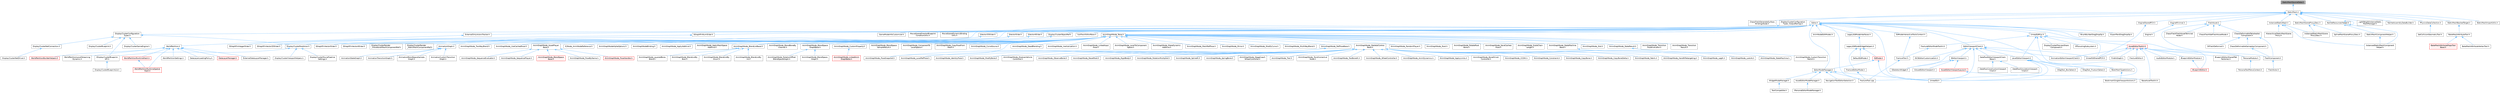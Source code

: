 digraph "StaticMeshSourceData.h"
{
 // INTERACTIVE_SVG=YES
 // LATEX_PDF_SIZE
  bgcolor="transparent";
  edge [fontname=Helvetica,fontsize=10,labelfontname=Helvetica,labelfontsize=10];
  node [fontname=Helvetica,fontsize=10,shape=box,height=0.2,width=0.4];
  Node1 [id="Node000001",label="StaticMeshSourceData.h",height=0.2,width=0.4,color="gray40", fillcolor="grey60", style="filled", fontcolor="black",tooltip=" "];
  Node1 -> Node2 [id="edge1_Node000001_Node000002",dir="back",color="steelblue1",style="solid",tooltip=" "];
  Node2 [id="Node000002",label="StaticMesh.h",height=0.2,width=0.4,color="grey40", fillcolor="white", style="filled",URL="$dc/d8f/StaticMesh_8h.html",tooltip=" "];
  Node2 -> Node3 [id="edge2_Node000002_Node000003",dir="back",color="steelblue1",style="solid",tooltip=" "];
  Node3 [id="Node000003",label="ChaosFleshGenerateSurface\lBindingsNode.h",height=0.2,width=0.4,color="grey40", fillcolor="white", style="filled",URL="$db/dca/ChaosFleshGenerateSurfaceBindingsNode_8h.html",tooltip=" "];
  Node2 -> Node4 [id="edge3_Node000002_Node000004",dir="back",color="steelblue1",style="solid",tooltip=" "];
  Node4 [id="Node000004",label="DisplayClusterConfiguration\lTypes_OutputRemap.h",height=0.2,width=0.4,color="grey40", fillcolor="white", style="filled",URL="$d9/d4f/DisplayClusterConfigurationTypes__OutputRemap_8h.html",tooltip=" "];
  Node4 -> Node5 [id="edge4_Node000004_Node000005",dir="back",color="steelblue1",style="solid",tooltip=" "];
  Node5 [id="Node000005",label="DisplayClusterConfiguration\lTypes.h",height=0.2,width=0.4,color="grey40", fillcolor="white", style="filled",URL="$d5/dc6/DisplayClusterConfigurationTypes_8h.html",tooltip=" "];
  Node5 -> Node6 [id="edge5_Node000005_Node000006",dir="back",color="steelblue1",style="solid",tooltip=" "];
  Node6 [id="Node000006",label="DisplayClusterBlueprint.h",height=0.2,width=0.4,color="grey40", fillcolor="white", style="filled",URL="$d0/d44/DisplayClusterBlueprint_8h.html",tooltip=" "];
  Node5 -> Node7 [id="edge6_Node000005_Node000007",dir="back",color="steelblue1",style="solid",tooltip=" "];
  Node7 [id="Node000007",label="DisplayClusterGameEngine.h",height=0.2,width=0.4,color="grey40", fillcolor="white", style="filled",URL="$da/d8f/DisplayClusterGameEngine_8h.html",tooltip=" "];
  Node5 -> Node8 [id="edge7_Node000005_Node000008",dir="back",color="steelblue1",style="solid",tooltip=" "];
  Node8 [id="Node000008",label="DisplayClusterNetConnection.h",height=0.2,width=0.4,color="grey40", fillcolor="white", style="filled",URL="$d0/df0/DisplayClusterNetConnection_8h.html",tooltip=" "];
  Node8 -> Node9 [id="edge8_Node000008_Node000009",dir="back",color="steelblue1",style="solid",tooltip=" "];
  Node9 [id="Node000009",label="DisplayClusterNetDriver.h",height=0.2,width=0.4,color="grey40", fillcolor="white", style="filled",URL="$db/de1/DisplayClusterNetDriver_8h.html",tooltip=" "];
  Node5 -> Node10 [id="edge9_Node000005_Node000010",dir="back",color="steelblue1",style="solid",tooltip=" "];
  Node10 [id="Node000010",label="DisplayClusterRootActor.h",height=0.2,width=0.4,color="grey40", fillcolor="white", style="filled",URL="$d0/d41/DisplayClusterRootActor_8h.html",tooltip=" "];
  Node10 -> Node11 [id="edge10_Node000010_Node000011",dir="back",color="steelblue1",style="solid",tooltip=" "];
  Node11 [id="Node000011",label="DisplayClusterMoviePipeline\lSettings.h",height=0.2,width=0.4,color="grey40", fillcolor="white", style="filled",URL="$d7/d56/DisplayClusterMoviePipelineSettings_8h.html",tooltip=" "];
  Node10 -> Node12 [id="edge11_Node000010_Node000012",dir="back",color="steelblue1",style="solid",tooltip=" "];
  Node12 [id="Node000012",label="DisplayClusterViewportHelpers.h",height=0.2,width=0.4,color="grey40", fillcolor="white", style="filled",URL="$d6/d8b/DisplayClusterViewportHelpers_8h.html",tooltip=" "];
  Node10 -> Node13 [id="edge12_Node000010_Node000013",dir="back",color="steelblue1",style="solid",tooltip=" "];
  Node13 [id="Node000013",label="IDisplayClusterBlueprint\lAPI.h",height=0.2,width=0.4,color="grey40", fillcolor="white", style="filled",URL="$d6/dd6/IDisplayClusterBlueprintAPI_8h.html",tooltip=" "];
  Node13 -> Node14 [id="edge13_Node000013_Node000014",dir="back",color="steelblue1",style="solid",tooltip=" "];
  Node14 [id="Node000014",label="DisplayClusterBlueprintLib.h",height=0.2,width=0.4,color="grey40", fillcolor="white", style="filled",URL="$d9/d13/DisplayClusterBlueprintLib_8h.html",tooltip=" "];
  Node5 -> Node13 [id="edge14_Node000005_Node000013",dir="back",color="steelblue1",style="solid",tooltip=" "];
  Node2 -> Node15 [id="edge15_Node000002_Node000015",dir="back",color="steelblue1",style="solid",tooltip=" "];
  Node15 [id="Node000015",label="Editor.h",height=0.2,width=0.4,color="grey40", fillcolor="white", style="filled",URL="$de/d6e/Editor_8h.html",tooltip=" "];
  Node15 -> Node16 [id="edge16_Node000015_Node000016",dir="back",color="steelblue1",style="solid",tooltip=" "];
  Node16 [id="Node000016",label="AnimGraphNode_Base.h",height=0.2,width=0.4,color="grey40", fillcolor="white", style="filled",URL="$d0/dfb/AnimGraphNode__Base_8h.html",tooltip=" "];
  Node16 -> Node17 [id="edge17_Node000016_Node000017",dir="back",color="steelblue1",style="solid",tooltip=" "];
  Node17 [id="Node000017",label="AnimGraphNodeAlphaOptions.h",height=0.2,width=0.4,color="grey40", fillcolor="white", style="filled",URL="$d6/df6/AnimGraphNodeAlphaOptions_8h.html",tooltip=" "];
  Node16 -> Node18 [id="edge18_Node000016_Node000018",dir="back",color="steelblue1",style="solid",tooltip=" "];
  Node18 [id="Node000018",label="AnimGraphNodeBinding.h",height=0.2,width=0.4,color="grey40", fillcolor="white", style="filled",URL="$d6/d3b/AnimGraphNodeBinding_8h.html",tooltip=" "];
  Node16 -> Node19 [id="edge19_Node000016_Node000019",dir="back",color="steelblue1",style="solid",tooltip=" "];
  Node19 [id="Node000019",label="AnimGraphNode_ApplyAdditive.h",height=0.2,width=0.4,color="grey40", fillcolor="white", style="filled",URL="$da/d67/AnimGraphNode__ApplyAdditive_8h.html",tooltip=" "];
  Node16 -> Node20 [id="edge20_Node000016_Node000020",dir="back",color="steelblue1",style="solid",tooltip=" "];
  Node20 [id="Node000020",label="AnimGraphNode_ApplyMeshSpace\lAdditive.h",height=0.2,width=0.4,color="grey40", fillcolor="white", style="filled",URL="$dd/dc4/AnimGraphNode__ApplyMeshSpaceAdditive_8h.html",tooltip=" "];
  Node16 -> Node21 [id="edge21_Node000016_Node000021",dir="back",color="steelblue1",style="solid",tooltip=" "];
  Node21 [id="Node000021",label="AnimGraphNode_AssetPlayer\lBase.h",height=0.2,width=0.4,color="grey40", fillcolor="white", style="filled",URL="$d1/d4f/AnimGraphNode__AssetPlayerBase_8h.html",tooltip=" "];
  Node21 -> Node22 [id="edge22_Node000021_Node000022",dir="back",color="steelblue1",style="solid",tooltip=" "];
  Node22 [id="Node000022",label="AnimGraphNode_BlendSpace\lBase.h",height=0.2,width=0.4,color="red", fillcolor="#FFF0F0", style="filled",URL="$d7/d6d/AnimGraphNode__BlendSpaceBase_8h.html",tooltip=" "];
  Node21 -> Node27 [id="edge23_Node000021_Node000027",dir="back",color="steelblue1",style="solid",tooltip=" "];
  Node27 [id="Node000027",label="AnimGraphNode_PoseByName.h",height=0.2,width=0.4,color="grey40", fillcolor="white", style="filled",URL="$d7/d02/AnimGraphNode__PoseByName_8h.html",tooltip=" "];
  Node21 -> Node28 [id="edge24_Node000021_Node000028",dir="back",color="steelblue1",style="solid",tooltip=" "];
  Node28 [id="Node000028",label="AnimGraphNode_PoseHandler.h",height=0.2,width=0.4,color="red", fillcolor="#FFF0F0", style="filled",URL="$df/dfb/AnimGraphNode__PoseHandler_8h.html",tooltip=" "];
  Node21 -> Node31 [id="edge25_Node000021_Node000031",dir="back",color="steelblue1",style="solid",tooltip=" "];
  Node31 [id="Node000031",label="AnimGraphNode_SequenceEvaluator.h",height=0.2,width=0.4,color="grey40", fillcolor="white", style="filled",URL="$d1/d1c/AnimGraphNode__SequenceEvaluator_8h.html",tooltip=" "];
  Node21 -> Node32 [id="edge26_Node000021_Node000032",dir="back",color="steelblue1",style="solid",tooltip=" "];
  Node32 [id="Node000032",label="AnimGraphNode_SequencePlayer.h",height=0.2,width=0.4,color="grey40", fillcolor="white", style="filled",URL="$d2/d91/AnimGraphNode__SequencePlayer_8h.html",tooltip=" "];
  Node16 -> Node33 [id="edge27_Node000016_Node000033",dir="back",color="steelblue1",style="solid",tooltip=" "];
  Node33 [id="Node000033",label="AnimGraphNode_BlendBoneBy\lChannel.h",height=0.2,width=0.4,color="grey40", fillcolor="white", style="filled",URL="$de/da9/AnimGraphNode__BlendBoneByChannel_8h.html",tooltip=" "];
  Node16 -> Node34 [id="edge28_Node000016_Node000034",dir="back",color="steelblue1",style="solid",tooltip=" "];
  Node34 [id="Node000034",label="AnimGraphNode_BlendListBase.h",height=0.2,width=0.4,color="grey40", fillcolor="white", style="filled",URL="$d7/d20/AnimGraphNode__BlendListBase_8h.html",tooltip=" "];
  Node34 -> Node35 [id="edge29_Node000034_Node000035",dir="back",color="steelblue1",style="solid",tooltip=" "];
  Node35 [id="Node000035",label="AnimGraphNode_BlendListBy\lBool.h",height=0.2,width=0.4,color="grey40", fillcolor="white", style="filled",URL="$d9/d9d/AnimGraphNode__BlendListByBool_8h.html",tooltip=" "];
  Node34 -> Node36 [id="edge30_Node000034_Node000036",dir="back",color="steelblue1",style="solid",tooltip=" "];
  Node36 [id="Node000036",label="AnimGraphNode_BlendListBy\lEnum.h",height=0.2,width=0.4,color="grey40", fillcolor="white", style="filled",URL="$de/d60/AnimGraphNode__BlendListByEnum_8h.html",tooltip=" "];
  Node34 -> Node37 [id="edge31_Node000034_Node000037",dir="back",color="steelblue1",style="solid",tooltip=" "];
  Node37 [id="Node000037",label="AnimGraphNode_BlendListBy\lInt.h",height=0.2,width=0.4,color="grey40", fillcolor="white", style="filled",URL="$dc/df2/AnimGraphNode__BlendListByInt_8h.html",tooltip=" "];
  Node34 -> Node38 [id="edge32_Node000034_Node000038",dir="back",color="steelblue1",style="solid",tooltip=" "];
  Node38 [id="Node000038",label="AnimGraphNode_LayeredBone\lBlend.h",height=0.2,width=0.4,color="grey40", fillcolor="white", style="filled",URL="$d2/d01/AnimGraphNode__LayeredBoneBlend_8h.html",tooltip=" "];
  Node16 -> Node39 [id="edge33_Node000016_Node000039",dir="back",color="steelblue1",style="solid",tooltip=" "];
  Node39 [id="Node000039",label="AnimGraphNode_BlendSpace\lGraphBase.h",height=0.2,width=0.4,color="grey40", fillcolor="white", style="filled",URL="$d6/d44/AnimGraphNode__BlendSpaceGraphBase_8h.html",tooltip=" "];
  Node39 -> Node40 [id="edge34_Node000039_Node000040",dir="back",color="steelblue1",style="solid",tooltip=" "];
  Node40 [id="Node000040",label="AnimGraphNode_BlendSpace\lGraph.h",height=0.2,width=0.4,color="grey40", fillcolor="white", style="filled",URL="$d7/d81/AnimGraphNode__BlendSpaceGraph_8h.html",tooltip=" "];
  Node39 -> Node41 [id="edge35_Node000039_Node000041",dir="back",color="steelblue1",style="solid",tooltip=" "];
  Node41 [id="Node000041",label="AnimGraphNode_RotationOffset\lBlendSpaceGraph.h",height=0.2,width=0.4,color="grey40", fillcolor="white", style="filled",URL="$d0/d4c/AnimGraphNode__RotationOffsetBlendSpaceGraph_8h.html",tooltip=" "];
  Node16 -> Node42 [id="edge36_Node000016_Node000042",dir="back",color="steelblue1",style="solid",tooltip=" "];
  Node42 [id="Node000042",label="AnimGraphNode_BlendSpace\lSampleResult.h",height=0.2,width=0.4,color="grey40", fillcolor="white", style="filled",URL="$de/df8/AnimGraphNode__BlendSpaceSampleResult_8h.html",tooltip=" "];
  Node16 -> Node43 [id="edge37_Node000016_Node000043",dir="back",color="steelblue1",style="solid",tooltip=" "];
  Node43 [id="Node000043",label="AnimGraphNode_ComponentTo\lLocalSpace.h",height=0.2,width=0.4,color="grey40", fillcolor="white", style="filled",URL="$d1/d3f/AnimGraphNode__ComponentToLocalSpace_8h.html",tooltip=" "];
  Node16 -> Node44 [id="edge38_Node000016_Node000044",dir="back",color="steelblue1",style="solid",tooltip=" "];
  Node44 [id="Node000044",label="AnimGraphNode_CopyPoseFrom\lMesh.h",height=0.2,width=0.4,color="grey40", fillcolor="white", style="filled",URL="$d6/d71/AnimGraphNode__CopyPoseFromMesh_8h.html",tooltip=" "];
  Node16 -> Node45 [id="edge39_Node000016_Node000045",dir="back",color="steelblue1",style="solid",tooltip=" "];
  Node45 [id="Node000045",label="AnimGraphNode_CurveSource.h",height=0.2,width=0.4,color="grey40", fillcolor="white", style="filled",URL="$dc/de5/AnimGraphNode__CurveSource_8h.html",tooltip=" "];
  Node16 -> Node46 [id="edge40_Node000016_Node000046",dir="back",color="steelblue1",style="solid",tooltip=" "];
  Node46 [id="Node000046",label="AnimGraphNode_CustomProperty.h",height=0.2,width=0.4,color="grey40", fillcolor="white", style="filled",URL="$d8/d3f/AnimGraphNode__CustomProperty_8h.html",tooltip=" "];
  Node46 -> Node47 [id="edge41_Node000046_Node000047",dir="back",color="steelblue1",style="solid",tooltip=" "];
  Node47 [id="Node000047",label="AnimGraphNode_LinkedAnim\lGraphBase.h",height=0.2,width=0.4,color="red", fillcolor="#FFF0F0", style="filled",URL="$d5/de1/AnimGraphNode__LinkedAnimGraphBase_8h.html",tooltip=" "];
  Node16 -> Node50 [id="edge42_Node000016_Node000050",dir="back",color="steelblue1",style="solid",tooltip=" "];
  Node50 [id="Node000050",label="AnimGraphNode_DeadBlending.h",height=0.2,width=0.4,color="grey40", fillcolor="white", style="filled",URL="$d8/d73/AnimGraphNode__DeadBlending_8h.html",tooltip=" "];
  Node16 -> Node51 [id="edge43_Node000016_Node000051",dir="back",color="steelblue1",style="solid",tooltip=" "];
  Node51 [id="Node000051",label="AnimGraphNode_Inertialization.h",height=0.2,width=0.4,color="grey40", fillcolor="white", style="filled",URL="$d7/d66/AnimGraphNode__Inertialization_8h.html",tooltip=" "];
  Node16 -> Node52 [id="edge44_Node000016_Node000052",dir="back",color="steelblue1",style="solid",tooltip=" "];
  Node52 [id="Node000052",label="AnimGraphNode_LinkedInput\lPose.h",height=0.2,width=0.4,color="grey40", fillcolor="white", style="filled",URL="$d7/d8c/AnimGraphNode__LinkedInputPose_8h.html",tooltip=" "];
  Node16 -> Node53 [id="edge45_Node000016_Node000053",dir="back",color="steelblue1",style="solid",tooltip=" "];
  Node53 [id="Node000053",label="AnimGraphNode_LocalToComponent\lSpace.h",height=0.2,width=0.4,color="grey40", fillcolor="white", style="filled",URL="$d6/d01/AnimGraphNode__LocalToComponentSpace_8h.html",tooltip=" "];
  Node16 -> Node54 [id="edge46_Node000016_Node000054",dir="back",color="steelblue1",style="solid",tooltip=" "];
  Node54 [id="Node000054",label="AnimGraphNode_MakeDynamic\lAdditive.h",height=0.2,width=0.4,color="grey40", fillcolor="white", style="filled",URL="$d4/dc9/AnimGraphNode__MakeDynamicAdditive_8h.html",tooltip=" "];
  Node16 -> Node55 [id="edge47_Node000016_Node000055",dir="back",color="steelblue1",style="solid",tooltip=" "];
  Node55 [id="Node000055",label="AnimGraphNode_MeshRefPose.h",height=0.2,width=0.4,color="grey40", fillcolor="white", style="filled",URL="$d3/d58/AnimGraphNode__MeshRefPose_8h.html",tooltip=" "];
  Node16 -> Node56 [id="edge48_Node000016_Node000056",dir="back",color="steelblue1",style="solid",tooltip=" "];
  Node56 [id="Node000056",label="AnimGraphNode_Mirror.h",height=0.2,width=0.4,color="grey40", fillcolor="white", style="filled",URL="$de/d96/AnimGraphNode__Mirror_8h.html",tooltip=" "];
  Node16 -> Node57 [id="edge49_Node000016_Node000057",dir="back",color="steelblue1",style="solid",tooltip=" "];
  Node57 [id="Node000057",label="AnimGraphNode_ModifyCurve.h",height=0.2,width=0.4,color="grey40", fillcolor="white", style="filled",URL="$d5/d09/AnimGraphNode__ModifyCurve_8h.html",tooltip=" "];
  Node16 -> Node58 [id="edge50_Node000016_Node000058",dir="back",color="steelblue1",style="solid",tooltip=" "];
  Node58 [id="Node000058",label="AnimGraphNode_MultiWayBlend.h",height=0.2,width=0.4,color="grey40", fillcolor="white", style="filled",URL="$dd/dcb/AnimGraphNode__MultiWayBlend_8h.html",tooltip=" "];
  Node16 -> Node59 [id="edge51_Node000016_Node000059",dir="back",color="steelblue1",style="solid",tooltip=" "];
  Node59 [id="Node000059",label="AnimGraphNode_PoseSnapshot.h",height=0.2,width=0.4,color="grey40", fillcolor="white", style="filled",URL="$d1/d92/AnimGraphNode__PoseSnapshot_8h.html",tooltip=" "];
  Node16 -> Node60 [id="edge52_Node000016_Node000060",dir="back",color="steelblue1",style="solid",tooltip=" "];
  Node60 [id="Node000060",label="AnimGraphNode_RandomPlayer.h",height=0.2,width=0.4,color="grey40", fillcolor="white", style="filled",URL="$dc/d48/AnimGraphNode__RandomPlayer_8h.html",tooltip=" "];
  Node16 -> Node61 [id="edge53_Node000016_Node000061",dir="back",color="steelblue1",style="solid",tooltip=" "];
  Node61 [id="Node000061",label="AnimGraphNode_RefPoseBase.h",height=0.2,width=0.4,color="grey40", fillcolor="white", style="filled",URL="$d8/d34/AnimGraphNode__RefPoseBase_8h.html",tooltip=" "];
  Node61 -> Node62 [id="edge54_Node000061_Node000062",dir="back",color="steelblue1",style="solid",tooltip=" "];
  Node62 [id="Node000062",label="AnimGraphNode_IdentityPose.h",height=0.2,width=0.4,color="grey40", fillcolor="white", style="filled",URL="$d8/dac/AnimGraphNode__IdentityPose_8h.html",tooltip=" "];
  Node61 -> Node63 [id="edge55_Node000061_Node000063",dir="back",color="steelblue1",style="solid",tooltip=" "];
  Node63 [id="Node000063",label="AnimGraphNode_LocalRefPose.h",height=0.2,width=0.4,color="grey40", fillcolor="white", style="filled",URL="$df/d6f/AnimGraphNode__LocalRefPose_8h.html",tooltip=" "];
  Node61 -> Node59 [id="edge56_Node000061_Node000059",dir="back",color="steelblue1",style="solid",tooltip=" "];
  Node16 -> Node64 [id="edge57_Node000016_Node000064",dir="back",color="steelblue1",style="solid",tooltip=" "];
  Node64 [id="Node000064",label="AnimGraphNode_Root.h",height=0.2,width=0.4,color="grey40", fillcolor="white", style="filled",URL="$d2/d39/AnimGraphNode__Root_8h.html",tooltip=" "];
  Node16 -> Node65 [id="edge58_Node000016_Node000065",dir="back",color="steelblue1",style="solid",tooltip=" "];
  Node65 [id="Node000065",label="AnimGraphNode_RotateRoot\lBone.h",height=0.2,width=0.4,color="grey40", fillcolor="white", style="filled",URL="$d4/de0/AnimGraphNode__RotateRootBone_8h.html",tooltip=" "];
  Node16 -> Node66 [id="edge59_Node000016_Node000066",dir="back",color="steelblue1",style="solid",tooltip=" "];
  Node66 [id="Node000066",label="AnimGraphNode_SaveCached\lPose.h",height=0.2,width=0.4,color="grey40", fillcolor="white", style="filled",URL="$df/d5e/AnimGraphNode__SaveCachedPose_8h.html",tooltip=" "];
  Node16 -> Node67 [id="edge60_Node000016_Node000067",dir="back",color="steelblue1",style="solid",tooltip=" "];
  Node67 [id="Node000067",label="AnimGraphNode_ScaleChain\lLength.h",height=0.2,width=0.4,color="grey40", fillcolor="white", style="filled",URL="$d9/df8/AnimGraphNode__ScaleChainLength_8h.html",tooltip=" "];
  Node16 -> Node68 [id="edge61_Node000016_Node000068",dir="back",color="steelblue1",style="solid",tooltip=" "];
  Node68 [id="Node000068",label="AnimGraphNode_SkeletalControl\lBase.h",height=0.2,width=0.4,color="grey40", fillcolor="white", style="filled",URL="$d9/dff/AnimGraphNode__SkeletalControlBase_8h.html",tooltip=" "];
  Node68 -> Node69 [id="edge62_Node000068_Node000069",dir="back",color="steelblue1",style="solid",tooltip=" "];
  Node69 [id="Node000069",label="AnimGraphNode_AnimDynamics.h",height=0.2,width=0.4,color="grey40", fillcolor="white", style="filled",URL="$da/dc2/AnimGraphNode__AnimDynamics_8h.html",tooltip=" "];
  Node68 -> Node70 [id="edge63_Node000068_Node000070",dir="back",color="steelblue1",style="solid",tooltip=" "];
  Node70 [id="Node000070",label="AnimGraphNode_ApplyLimits.h",height=0.2,width=0.4,color="grey40", fillcolor="white", style="filled",URL="$dc/d36/AnimGraphNode__ApplyLimits_8h.html",tooltip=" "];
  Node68 -> Node71 [id="edge64_Node000068_Node000071",dir="back",color="steelblue1",style="solid",tooltip=" "];
  Node71 [id="Node000071",label="AnimGraphNode_BoneDriven\lController.h",height=0.2,width=0.4,color="grey40", fillcolor="white", style="filled",URL="$df/df3/AnimGraphNode__BoneDrivenController_8h.html",tooltip=" "];
  Node68 -> Node72 [id="edge65_Node000068_Node000072",dir="back",color="steelblue1",style="solid",tooltip=" "];
  Node72 [id="Node000072",label="AnimGraphNode_CCDIK.h",height=0.2,width=0.4,color="grey40", fillcolor="white", style="filled",URL="$df/d0d/AnimGraphNode__CCDIK_8h.html",tooltip=" "];
  Node68 -> Node73 [id="edge66_Node000068_Node000073",dir="back",color="steelblue1",style="solid",tooltip=" "];
  Node73 [id="Node000073",label="AnimGraphNode_Constraint.h",height=0.2,width=0.4,color="grey40", fillcolor="white", style="filled",URL="$d2/d98/AnimGraphNode__Constraint_8h.html",tooltip=" "];
  Node68 -> Node74 [id="edge67_Node000068_Node000074",dir="back",color="steelblue1",style="solid",tooltip=" "];
  Node74 [id="Node000074",label="AnimGraphNode_CopyBone.h",height=0.2,width=0.4,color="grey40", fillcolor="white", style="filled",URL="$dc/de6/AnimGraphNode__CopyBone_8h.html",tooltip=" "];
  Node68 -> Node75 [id="edge68_Node000068_Node000075",dir="back",color="steelblue1",style="solid",tooltip=" "];
  Node75 [id="Node000075",label="AnimGraphNode_CopyBoneDelta.h",height=0.2,width=0.4,color="grey40", fillcolor="white", style="filled",URL="$d8/d60/AnimGraphNode__CopyBoneDelta_8h.html",tooltip=" "];
  Node68 -> Node76 [id="edge69_Node000068_Node000076",dir="back",color="steelblue1",style="solid",tooltip=" "];
  Node76 [id="Node000076",label="AnimGraphNode_Fabrik.h",height=0.2,width=0.4,color="grey40", fillcolor="white", style="filled",URL="$d6/d79/AnimGraphNode__Fabrik_8h.html",tooltip=" "];
  Node68 -> Node77 [id="edge70_Node000068_Node000077",dir="back",color="steelblue1",style="solid",tooltip=" "];
  Node77 [id="Node000077",label="AnimGraphNode_HandIKRetargeting.h",height=0.2,width=0.4,color="grey40", fillcolor="white", style="filled",URL="$dd/dee/AnimGraphNode__HandIKRetargeting_8h.html",tooltip=" "];
  Node68 -> Node78 [id="edge71_Node000068_Node000078",dir="back",color="steelblue1",style="solid",tooltip=" "];
  Node78 [id="Node000078",label="AnimGraphNode_LegIK.h",height=0.2,width=0.4,color="grey40", fillcolor="white", style="filled",URL="$d3/d59/AnimGraphNode__LegIK_8h.html",tooltip=" "];
  Node68 -> Node79 [id="edge72_Node000068_Node000079",dir="back",color="steelblue1",style="solid",tooltip=" "];
  Node79 [id="Node000079",label="AnimGraphNode_LookAt.h",height=0.2,width=0.4,color="grey40", fillcolor="white", style="filled",URL="$dd/de3/AnimGraphNode__LookAt_8h.html",tooltip=" "];
  Node68 -> Node80 [id="edge73_Node000068_Node000080",dir="back",color="steelblue1",style="solid",tooltip=" "];
  Node80 [id="Node000080",label="AnimGraphNode_ModifyBone.h",height=0.2,width=0.4,color="grey40", fillcolor="white", style="filled",URL="$d1/d8e/AnimGraphNode__ModifyBone_8h.html",tooltip=" "];
  Node68 -> Node81 [id="edge74_Node000068_Node000081",dir="back",color="steelblue1",style="solid",tooltip=" "];
  Node81 [id="Node000081",label="AnimGraphNode_ModularVehicle\lController.h",height=0.2,width=0.4,color="grey40", fillcolor="white", style="filled",URL="$d3/d04/AnimGraphNode__ModularVehicleController_8h.html",tooltip=" "];
  Node68 -> Node82 [id="edge75_Node000068_Node000082",dir="back",color="steelblue1",style="solid",tooltip=" "];
  Node82 [id="Node000082",label="AnimGraphNode_ObserveBone.h",height=0.2,width=0.4,color="grey40", fillcolor="white", style="filled",URL="$d0/dcc/AnimGraphNode__ObserveBone_8h.html",tooltip=" "];
  Node68 -> Node83 [id="edge76_Node000068_Node000083",dir="back",color="steelblue1",style="solid",tooltip=" "];
  Node83 [id="Node000083",label="AnimGraphNode_ResetRoot.h",height=0.2,width=0.4,color="grey40", fillcolor="white", style="filled",URL="$dd/da9/AnimGraphNode__ResetRoot_8h.html",tooltip=" "];
  Node68 -> Node84 [id="edge77_Node000068_Node000084",dir="back",color="steelblue1",style="solid",tooltip=" "];
  Node84 [id="Node000084",label="AnimGraphNode_RigidBody.h",height=0.2,width=0.4,color="grey40", fillcolor="white", style="filled",URL="$d0/d05/AnimGraphNode__RigidBody_8h.html",tooltip=" "];
  Node68 -> Node85 [id="edge78_Node000068_Node000085",dir="back",color="steelblue1",style="solid",tooltip=" "];
  Node85 [id="Node000085",label="AnimGraphNode_RotationMultiplier.h",height=0.2,width=0.4,color="grey40", fillcolor="white", style="filled",URL="$d6/d16/AnimGraphNode__RotationMultiplier_8h.html",tooltip=" "];
  Node68 -> Node86 [id="edge79_Node000068_Node000086",dir="back",color="steelblue1",style="solid",tooltip=" "];
  Node86 [id="Node000086",label="AnimGraphNode_SplineIK.h",height=0.2,width=0.4,color="grey40", fillcolor="white", style="filled",URL="$d0/d7e/AnimGraphNode__SplineIK_8h.html",tooltip=" "];
  Node68 -> Node87 [id="edge80_Node000068_Node000087",dir="back",color="steelblue1",style="solid",tooltip=" "];
  Node87 [id="Node000087",label="AnimGraphNode_SpringBone.h",height=0.2,width=0.4,color="grey40", fillcolor="white", style="filled",URL="$dc/d38/AnimGraphNode__SpringBone_8h.html",tooltip=" "];
  Node68 -> Node88 [id="edge81_Node000068_Node000088",dir="back",color="steelblue1",style="solid",tooltip=" "];
  Node88 [id="Node000088",label="AnimGraphNode_StageCoach\lWheelController.h",height=0.2,width=0.4,color="grey40", fillcolor="white", style="filled",URL="$d6/dbe/AnimGraphNode__StageCoachWheelController_8h.html",tooltip=" "];
  Node68 -> Node89 [id="edge82_Node000068_Node000089",dir="back",color="steelblue1",style="solid",tooltip=" "];
  Node89 [id="Node000089",label="AnimGraphNode_Trail.h",height=0.2,width=0.4,color="grey40", fillcolor="white", style="filled",URL="$d4/d5a/AnimGraphNode__Trail_8h.html",tooltip=" "];
  Node68 -> Node90 [id="edge83_Node000068_Node000090",dir="back",color="steelblue1",style="solid",tooltip=" "];
  Node90 [id="Node000090",label="AnimGraphNode_TwistCorrective\lNode.h",height=0.2,width=0.4,color="grey40", fillcolor="white", style="filled",URL="$de/d7f/AnimGraphNode__TwistCorrectiveNode_8h.html",tooltip=" "];
  Node68 -> Node91 [id="edge84_Node000068_Node000091",dir="back",color="steelblue1",style="solid",tooltip=" "];
  Node91 [id="Node000091",label="AnimGraphNode_TwoBoneIK.h",height=0.2,width=0.4,color="grey40", fillcolor="white", style="filled",URL="$d1/dc2/AnimGraphNode__TwoBoneIK_8h.html",tooltip=" "];
  Node68 -> Node92 [id="edge85_Node000068_Node000092",dir="back",color="steelblue1",style="solid",tooltip=" "];
  Node92 [id="Node000092",label="AnimGraphNode_WheelController.h",height=0.2,width=0.4,color="grey40", fillcolor="white", style="filled",URL="$df/de4/AnimGraphNode__WheelController_8h.html",tooltip=" "];
  Node16 -> Node93 [id="edge86_Node000016_Node000093",dir="back",color="steelblue1",style="solid",tooltip=" "];
  Node93 [id="Node000093",label="AnimGraphNode_Slot.h",height=0.2,width=0.4,color="grey40", fillcolor="white", style="filled",URL="$df/d63/AnimGraphNode__Slot_8h.html",tooltip=" "];
  Node16 -> Node94 [id="edge87_Node000016_Node000094",dir="back",color="steelblue1",style="solid",tooltip=" "];
  Node94 [id="Node000094",label="AnimGraphNode_StateMachine\lBase.h",height=0.2,width=0.4,color="grey40", fillcolor="white", style="filled",URL="$dc/d11/AnimGraphNode__StateMachineBase_8h.html",tooltip=" "];
  Node94 -> Node95 [id="edge88_Node000094_Node000095",dir="back",color="steelblue1",style="solid",tooltip=" "];
  Node95 [id="Node000095",label="AnimGraphNode_StateMachine.h",height=0.2,width=0.4,color="grey40", fillcolor="white", style="filled",URL="$d9/d4d/AnimGraphNode__StateMachine_8h.html",tooltip=" "];
  Node16 -> Node96 [id="edge89_Node000016_Node000096",dir="back",color="steelblue1",style="solid",tooltip=" "];
  Node96 [id="Node000096",label="AnimGraphNode_StateResult.h",height=0.2,width=0.4,color="grey40", fillcolor="white", style="filled",URL="$d3/d7e/AnimGraphNode__StateResult_8h.html",tooltip=" "];
  Node96 -> Node97 [id="edge90_Node000096_Node000097",dir="back",color="steelblue1",style="solid",tooltip=" "];
  Node97 [id="Node000097",label="AnimGraphNode_CustomTransition\lResult.h",height=0.2,width=0.4,color="grey40", fillcolor="white", style="filled",URL="$df/d6e/AnimGraphNode__CustomTransitionResult_8h.html",tooltip=" "];
  Node16 -> Node98 [id="edge91_Node000016_Node000098",dir="back",color="steelblue1",style="solid",tooltip=" "];
  Node98 [id="Node000098",label="AnimGraphNode_Transition\lPoseEvaluator.h",height=0.2,width=0.4,color="grey40", fillcolor="white", style="filled",URL="$d8/dec/AnimGraphNode__TransitionPoseEvaluator_8h.html",tooltip=" "];
  Node16 -> Node99 [id="edge92_Node000016_Node000099",dir="back",color="steelblue1",style="solid",tooltip=" "];
  Node99 [id="Node000099",label="AnimGraphNode_Transition\lResult.h",height=0.2,width=0.4,color="grey40", fillcolor="white", style="filled",URL="$d7/d74/AnimGraphNode__TransitionResult_8h.html",tooltip=" "];
  Node16 -> Node100 [id="edge93_Node000016_Node000100",dir="back",color="steelblue1",style="solid",tooltip=" "];
  Node100 [id="Node000100",label="AnimGraphNode_TwoWayBlend.h",height=0.2,width=0.4,color="grey40", fillcolor="white", style="filled",URL="$d0/df0/AnimGraphNode__TwoWayBlend_8h.html",tooltip=" "];
  Node16 -> Node101 [id="edge94_Node000016_Node000101",dir="back",color="steelblue1",style="solid",tooltip=" "];
  Node101 [id="Node000101",label="AnimGraphNode_UseCachedPose.h",height=0.2,width=0.4,color="grey40", fillcolor="white", style="filled",URL="$d8/d30/AnimGraphNode__UseCachedPose_8h.html",tooltip=" "];
  Node16 -> Node102 [id="edge95_Node000016_Node000102",dir="back",color="steelblue1",style="solid",tooltip=" "];
  Node102 [id="Node000102",label="AnimationGraph.h",height=0.2,width=0.4,color="grey40", fillcolor="white", style="filled",URL="$df/d2e/AnimationGraph_8h.html",tooltip=" "];
  Node102 -> Node103 [id="edge96_Node000102_Node000103",dir="back",color="steelblue1",style="solid",tooltip=" "];
  Node103 [id="Node000103",label="AnimationBlendSpaceSample\lGraph.h",height=0.2,width=0.4,color="grey40", fillcolor="white", style="filled",URL="$d1/d35/AnimationBlendSpaceSampleGraph_8h.html",tooltip=" "];
  Node102 -> Node104 [id="edge97_Node000102_Node000104",dir="back",color="steelblue1",style="solid",tooltip=" "];
  Node104 [id="Node000104",label="AnimationCustomTransition\lGraph.h",height=0.2,width=0.4,color="grey40", fillcolor="white", style="filled",URL="$dc/d6c/AnimationCustomTransitionGraph_8h.html",tooltip=" "];
  Node102 -> Node105 [id="edge98_Node000102_Node000105",dir="back",color="steelblue1",style="solid",tooltip=" "];
  Node105 [id="Node000105",label="AnimationStateGraph.h",height=0.2,width=0.4,color="grey40", fillcolor="white", style="filled",URL="$d1/d71/AnimationStateGraph_8h.html",tooltip=" "];
  Node102 -> Node106 [id="edge99_Node000102_Node000106",dir="back",color="steelblue1",style="solid",tooltip=" "];
  Node106 [id="Node000106",label="AnimationTransitionGraph.h",height=0.2,width=0.4,color="grey40", fillcolor="white", style="filled",URL="$d2/d0b/AnimationTransitionGraph_8h.html",tooltip=" "];
  Node16 -> Node107 [id="edge100_Node000016_Node000107",dir="back",color="steelblue1",style="solid",tooltip=" "];
  Node107 [id="Node000107",label="K2Node_AnimNodeReference.h",height=0.2,width=0.4,color="grey40", fillcolor="white", style="filled",URL="$d2/d81/K2Node__AnimNodeReference_8h.html",tooltip=" "];
  Node15 -> Node108 [id="edge101_Node000015_Node000108",dir="back",color="steelblue1",style="solid",tooltip=" "];
  Node108 [id="Node000108",label="AnimNodeEditModes.h",height=0.2,width=0.4,color="grey40", fillcolor="white", style="filled",URL="$db/dde/AnimNodeEditModes_8h.html",tooltip=" "];
  Node15 -> Node109 [id="edge102_Node000015_Node000109",dir="back",color="steelblue1",style="solid",tooltip=" "];
  Node109 [id="Node000109",label="BookMarkTypeActions.h",height=0.2,width=0.4,color="grey40", fillcolor="white", style="filled",URL="$d0/d2f/BookMarkTypeActions_8h.html",tooltip=" "];
  Node109 -> Node110 [id="edge103_Node000109_Node000110",dir="back",color="steelblue1",style="solid",tooltip=" "];
  Node110 [id="Node000110",label="BookmarkSingleViewportActions.h",height=0.2,width=0.4,color="grey40", fillcolor="white", style="filled",URL="$d3/dd5/BookmarkSingleViewportActions_8h.html",tooltip=" "];
  Node15 -> Node111 [id="edge104_Node000015_Node000111",dir="back",color="steelblue1",style="solid",tooltip=" "];
  Node111 [id="Node000111",label="BrushBuilderDragDropOp.h",height=0.2,width=0.4,color="grey40", fillcolor="white", style="filled",URL="$d9/d56/BrushBuilderDragDropOp_8h.html",tooltip=" "];
  Node15 -> Node112 [id="edge105_Node000015_Node000112",dir="back",color="steelblue1",style="solid",tooltip=" "];
  Node112 [id="Node000112",label="DisplayClusterObjectRef.h",height=0.2,width=0.4,color="grey40", fillcolor="white", style="filled",URL="$d9/d87/DisplayClusterObjectRef_8h.html",tooltip=" "];
  Node112 -> Node113 [id="edge106_Node000112_Node000113",dir="back",color="steelblue1",style="solid",tooltip=" "];
  Node113 [id="Node000113",label="DisplayClusterRender\l_ProceduralMeshComponentRef.h",height=0.2,width=0.4,color="grey40", fillcolor="white", style="filled",URL="$da/dbe/DisplayClusterRender__ProceduralMeshComponentRef_8h.html",tooltip=" "];
  Node112 -> Node114 [id="edge107_Node000112_Node000114",dir="back",color="steelblue1",style="solid",tooltip=" "];
  Node114 [id="Node000114",label="DisplayClusterRender\l_StaticMeshComponentRef.h",height=0.2,width=0.4,color="grey40", fillcolor="white", style="filled",URL="$dd/d84/DisplayClusterRender__StaticMeshComponentRef_8h.html",tooltip=" "];
  Node112 -> Node10 [id="edge108_Node000112_Node000010",dir="back",color="steelblue1",style="solid",tooltip=" "];
  Node15 -> Node115 [id="edge109_Node000015_Node000115",dir="back",color="steelblue1",style="solid",tooltip=" "];
  Node115 [id="Node000115",label="EdModeInteractiveToolsContext.h",height=0.2,width=0.4,color="grey40", fillcolor="white", style="filled",URL="$d7/da4/EdModeInteractiveToolsContext_8h.html",tooltip=" "];
  Node115 -> Node116 [id="edge110_Node000115_Node000116",dir="back",color="steelblue1",style="solid",tooltip=" "];
  Node116 [id="Node000116",label="FractureTool.h",height=0.2,width=0.4,color="grey40", fillcolor="white", style="filled",URL="$d4/d30/FractureTool_8h.html",tooltip=" "];
  Node116 -> Node117 [id="edge111_Node000116_Node000117",dir="back",color="steelblue1",style="solid",tooltip=" "];
  Node117 [id="Node000117",label="FractureTool.cpp",height=0.2,width=0.4,color="grey40", fillcolor="white", style="filled",URL="$dc/d9a/FractureTool_8cpp.html",tooltip=" "];
  Node15 -> Node118 [id="edge112_Node000015_Node000118",dir="back",color="steelblue1",style="solid",tooltip=" "];
  Node118 [id="Node000118",label="EditorModeManager.h",height=0.2,width=0.4,color="grey40", fillcolor="white", style="filled",URL="$d9/dca/EditorModeManager_8h.html",tooltip=" "];
  Node118 -> Node119 [id="edge113_Node000118_Node000119",dir="back",color="steelblue1",style="solid",tooltip=" "];
  Node119 [id="Node000119",label="AssetEditorModeManager.h",height=0.2,width=0.4,color="grey40", fillcolor="white", style="filled",URL="$db/d83/AssetEditorModeManager_8h.html",tooltip=" "];
  Node119 -> Node120 [id="edge114_Node000119_Node000120",dir="back",color="steelblue1",style="solid",tooltip=" "];
  Node120 [id="Node000120",label="IPersonaEditorModeManager.h",height=0.2,width=0.4,color="grey40", fillcolor="white", style="filled",URL="$d7/dda/IPersonaEditorModeManager_8h.html",tooltip=" "];
  Node118 -> Node117 [id="edge115_Node000118_Node000117",dir="back",color="steelblue1",style="solid",tooltip=" "];
  Node118 -> Node121 [id="edge116_Node000118_Node000121",dir="back",color="steelblue1",style="solid",tooltip=" "];
  Node121 [id="Node000121",label="NavigationToolEditorSelection.h",height=0.2,width=0.4,color="grey40", fillcolor="white", style="filled",URL="$d8/dc1/NavigationToolEditorSelection_8h.html",tooltip=" "];
  Node118 -> Node122 [id="edge117_Node000118_Node000122",dir="back",color="steelblue1",style="solid",tooltip=" "];
  Node122 [id="Node000122",label="UnrealEd.h",height=0.2,width=0.4,color="grey40", fillcolor="white", style="filled",URL="$d2/d5f/UnrealEd_8h.html",tooltip=" "];
  Node118 -> Node123 [id="edge118_Node000118_Node000123",dir="back",color="steelblue1",style="solid",tooltip=" "];
  Node123 [id="Node000123",label="WidgetModeManager.h",height=0.2,width=0.4,color="grey40", fillcolor="white", style="filled",URL="$d7/d49/WidgetModeManager_8h.html",tooltip=" "];
  Node123 -> Node124 [id="edge119_Node000123_Node000124",dir="back",color="steelblue1",style="solid",tooltip=" "];
  Node124 [id="Node000124",label="ToolCompatible.h",height=0.2,width=0.4,color="grey40", fillcolor="white", style="filled",URL="$d4/d38/ToolCompatible_8h.html",tooltip=" "];
  Node15 -> Node125 [id="edge120_Node000015_Node000125",dir="back",color="steelblue1",style="solid",tooltip=" "];
  Node125 [id="Node000125",label="EditorViewportClient.h",height=0.2,width=0.4,color="grey40", fillcolor="white", style="filled",URL="$d4/d41/EditorViewportClient_8h.html",tooltip=" "];
  Node125 -> Node126 [id="edge121_Node000125_Node000126",dir="back",color="steelblue1",style="solid",tooltip=" "];
  Node126 [id="Node000126",label="AnimationEditorViewportClient.h",height=0.2,width=0.4,color="grey40", fillcolor="white", style="filled",URL="$d1/d45/AnimationEditorViewportClient_8h.html",tooltip=" "];
  Node125 -> Node127 [id="edge122_Node000125_Node000127",dir="back",color="steelblue1",style="solid",tooltip=" "];
  Node127 [id="Node000127",label="DataflowEditorViewportClient\lBase.h",height=0.2,width=0.4,color="grey40", fillcolor="white", style="filled",URL="$d8/ddd/DataflowEditorViewportClientBase_8h.html",tooltip=" "];
  Node127 -> Node128 [id="edge123_Node000127_Node000128",dir="back",color="steelblue1",style="solid",tooltip=" "];
  Node128 [id="Node000128",label="DataflowConstructionViewport\lClient.h",height=0.2,width=0.4,color="grey40", fillcolor="white", style="filled",URL="$d5/da1/DataflowConstructionViewportClient_8h.html",tooltip=" "];
  Node127 -> Node129 [id="edge124_Node000127_Node000129",dir="back",color="steelblue1",style="solid",tooltip=" "];
  Node129 [id="Node000129",label="DataflowSimulationViewport\lClient.h",height=0.2,width=0.4,color="grey40", fillcolor="white", style="filled",URL="$da/d6a/DataflowSimulationViewportClient_8h.html",tooltip=" "];
  Node125 -> Node130 [id="edge125_Node000125_Node000130",dir="back",color="steelblue1",style="solid",tooltip=" "];
  Node130 [id="Node000130",label="ISCSEditorCustomization.h",height=0.2,width=0.4,color="grey40", fillcolor="white", style="filled",URL="$de/d19/ISCSEditorCustomization_8h.html",tooltip=" "];
  Node125 -> Node131 [id="edge126_Node000125_Node000131",dir="back",color="steelblue1",style="solid",tooltip=" "];
  Node131 [id="Node000131",label="LevelEditorViewport.h",height=0.2,width=0.4,color="grey40", fillcolor="white", style="filled",URL="$d4/ddf/LevelEditorViewport_8h.html",tooltip=" "];
  Node131 -> Node109 [id="edge127_Node000131_Node000109",dir="back",color="steelblue1",style="solid",tooltip=" "];
  Node131 -> Node132 [id="edge128_Node000131_Node000132",dir="back",color="steelblue1",style="solid",tooltip=" "];
  Node132 [id="Node000132",label="DragTool_BoxSelect.h",height=0.2,width=0.4,color="grey40", fillcolor="white", style="filled",URL="$da/dbf/DragTool__BoxSelect_8h.html",tooltip=" "];
  Node131 -> Node133 [id="edge129_Node000131_Node000133",dir="back",color="steelblue1",style="solid",tooltip=" "];
  Node133 [id="Node000133",label="DragTool_FrustumSelect.h",height=0.2,width=0.4,color="grey40", fillcolor="white", style="filled",URL="$db/de7/DragTool__FrustumSelect_8h.html",tooltip=" "];
  Node131 -> Node117 [id="edge130_Node000131_Node000117",dir="back",color="steelblue1",style="solid",tooltip=" "];
  Node131 -> Node122 [id="edge131_Node000131_Node000122",dir="back",color="steelblue1",style="solid",tooltip=" "];
  Node125 -> Node134 [id="edge132_Node000125_Node000134",dir="back",color="steelblue1",style="solid",tooltip=" "];
  Node134 [id="Node000134",label="SEditorViewport.h",height=0.2,width=0.4,color="grey40", fillcolor="white", style="filled",URL="$dd/de0/SEditorViewport_8h.html",tooltip=" "];
  Node134 -> Node135 [id="edge133_Node000134_Node000135",dir="back",color="steelblue1",style="solid",tooltip=" "];
  Node135 [id="Node000135",label="AssetEditorViewportLayout.h",height=0.2,width=0.4,color="red", fillcolor="#FFF0F0", style="filled",URL="$df/d46/AssetEditorViewportLayout_8h.html",tooltip=" "];
  Node135 -> Node136 [id="edge134_Node000135_Node000136",dir="back",color="steelblue1",style="solid",tooltip=" "];
  Node136 [id="Node000136",label="BaseAssetToolkit.h",height=0.2,width=0.4,color="grey40", fillcolor="white", style="filled",URL="$d4/d85/BaseAssetToolkit_8h.html",tooltip=" "];
  Node134 -> Node143 [id="edge135_Node000134_Node000143",dir="back",color="steelblue1",style="solid",tooltip=" "];
  Node143 [id="Node000143",label="SAssetEditorViewport.h",height=0.2,width=0.4,color="grey40", fillcolor="white", style="filled",URL="$df/d5a/SAssetEditorViewport_8h.html",tooltip=" "];
  Node134 -> Node144 [id="edge136_Node000134_Node000144",dir="back",color="steelblue1",style="solid",tooltip=" "];
  Node144 [id="Node000144",label="SSkeletonWidget.h",height=0.2,width=0.4,color="grey40", fillcolor="white", style="filled",URL="$dd/da7/SSkeletonWidget_8h.html",tooltip=" "];
  Node125 -> Node144 [id="edge137_Node000125_Node000144",dir="back",color="steelblue1",style="solid",tooltip=" "];
  Node125 -> Node122 [id="edge138_Node000125_Node000122",dir="back",color="steelblue1",style="solid",tooltip=" "];
  Node125 -> Node145 [id="edge139_Node000125_Node000145",dir="back",color="steelblue1",style="solid",tooltip=" "];
  Node145 [id="Node000145",label="UnrealEdSharedPCH.h",height=0.2,width=0.4,color="grey40", fillcolor="white", style="filled",URL="$d1/de6/UnrealEdSharedPCH_8h.html",tooltip=" "];
  Node15 -> Node146 [id="edge140_Node000015_Node000146",dir="back",color="steelblue1",style="solid",tooltip=" "];
  Node146 [id="Node000146",label="ExportTextDragDropOp.h",height=0.2,width=0.4,color="grey40", fillcolor="white", style="filled",URL="$de/d5c/ExportTextDragDropOp_8h.html",tooltip=" "];
  Node15 -> Node147 [id="edge141_Node000015_Node000147",dir="back",color="steelblue1",style="solid",tooltip=" "];
  Node147 [id="Node000147",label="ExternalDirtyActorsTracker.h",height=0.2,width=0.4,color="grey40", fillcolor="white", style="filled",URL="$db/d89/ExternalDirtyActorsTracker_8h.html",tooltip=" "];
  Node147 -> Node148 [id="edge142_Node000147_Node000148",dir="back",color="steelblue1",style="solid",tooltip=" "];
  Node148 [id="Node000148",label="WorldPartition.h",height=0.2,width=0.4,color="grey40", fillcolor="white", style="filled",URL="$de/d1e/WorldPartition_8h.html",tooltip=" "];
  Node148 -> Node149 [id="edge143_Node000148_Node000149",dir="back",color="steelblue1",style="solid",tooltip=" "];
  Node149 [id="Node000149",label="DataLayerLoadingPolicy.h",height=0.2,width=0.4,color="grey40", fillcolor="white", style="filled",URL="$d4/d49/DataLayerLoadingPolicy_8h.html",tooltip=" "];
  Node148 -> Node150 [id="edge144_Node000148_Node000150",dir="back",color="steelblue1",style="solid",tooltip=" "];
  Node150 [id="Node000150",label="DataLayerManager.h",height=0.2,width=0.4,color="red", fillcolor="#FFF0F0", style="filled",URL="$de/d96/DataLayerManager_8h.html",tooltip=" "];
  Node148 -> Node152 [id="edge145_Node000148_Node000152",dir="back",color="steelblue1",style="solid",tooltip=" "];
  Node152 [id="Node000152",label="ExternalDataLayerManager.h",height=0.2,width=0.4,color="grey40", fillcolor="white", style="filled",URL="$d3/d7d/ExternalDataLayerManager_8h.html",tooltip=" "];
  Node148 -> Node153 [id="edge146_Node000148_Node000153",dir="back",color="steelblue1",style="solid",tooltip=" "];
  Node153 [id="Node000153",label="WorldPartitionBuilderHelpers.h",height=0.2,width=0.4,color="red", fillcolor="#FFF0F0", style="filled",URL="$db/dc0/WorldPartitionBuilderHelpers_8h.html",tooltip=" "];
  Node148 -> Node156 [id="edge147_Node000148_Node000156",dir="back",color="steelblue1",style="solid",tooltip=" "];
  Node156 [id="Node000156",label="WorldPartitionLevelStreaming\lDynamic.h",height=0.2,width=0.4,color="grey40", fillcolor="white", style="filled",URL="$d4/d21/WorldPartitionLevelStreamingDynamic_8h.html",tooltip=" "];
  Node148 -> Node157 [id="edge148_Node000148_Node000157",dir="back",color="steelblue1",style="solid",tooltip=" "];
  Node157 [id="Node000157",label="WorldPartitionRuntimeHash.h",height=0.2,width=0.4,color="red", fillcolor="#FFF0F0", style="filled",URL="$d9/df1/WorldPartitionRuntimeHash_8h.html",tooltip=" "];
  Node157 -> Node161 [id="edge149_Node000157_Node000161",dir="back",color="steelblue1",style="solid",tooltip=" "];
  Node161 [id="Node000161",label="WorldPartitionRuntimeSpatial\lHash.h",height=0.2,width=0.4,color="red", fillcolor="#FFF0F0", style="filled",URL="$da/dbe/WorldPartitionRuntimeSpatialHash_8h.html",tooltip=" "];
  Node148 -> Node161 [id="edge150_Node000148_Node000161",dir="back",color="steelblue1",style="solid",tooltip=" "];
  Node148 -> Node165 [id="edge151_Node000148_Node000165",dir="back",color="steelblue1",style="solid",tooltip=" "];
  Node165 [id="Node000165",label="WorldPartitionSettings.h",height=0.2,width=0.4,color="grey40", fillcolor="white", style="filled",URL="$de/d7a/WorldPartitionSettings_8h.html",tooltip=" "];
  Node15 -> Node117 [id="edge152_Node000015_Node000117",dir="back",color="steelblue1",style="solid",tooltip=" "];
  Node15 -> Node166 [id="edge153_Node000015_Node000166",dir="back",color="steelblue1",style="solid",tooltip=" "];
  Node166 [id="Node000166",label="GameModeInfoCustomizer.h",height=0.2,width=0.4,color="grey40", fillcolor="white", style="filled",URL="$d5/df3/GameModeInfoCustomizer_8h.html",tooltip=" "];
  Node15 -> Node167 [id="edge154_Node000015_Node000167",dir="back",color="steelblue1",style="solid",tooltip=" "];
  Node167 [id="Node000167",label="LegacyEdModeInterfaces.h",height=0.2,width=0.4,color="grey40", fillcolor="white", style="filled",URL="$da/d0a/LegacyEdModeInterfaces_8h.html",tooltip=" "];
  Node167 -> Node168 [id="edge155_Node000167_Node000168",dir="back",color="steelblue1",style="solid",tooltip=" "];
  Node168 [id="Node000168",label="LegacyEdModeWidgetHelpers.h",height=0.2,width=0.4,color="grey40", fillcolor="white", style="filled",URL="$da/dc8/LegacyEdModeWidgetHelpers_8h.html",tooltip=" "];
  Node168 -> Node169 [id="edge156_Node000168_Node000169",dir="back",color="steelblue1",style="solid",tooltip=" "];
  Node169 [id="Node000169",label="DefaultEdMode.h",height=0.2,width=0.4,color="grey40", fillcolor="white", style="filled",URL="$dc/db7/DefaultEdMode_8h.html",tooltip=" "];
  Node168 -> Node170 [id="edge157_Node000168_Node000170",dir="back",color="steelblue1",style="solid",tooltip=" "];
  Node170 [id="Node000170",label="EdMode.h",height=0.2,width=0.4,color="red", fillcolor="#FFF0F0", style="filled",URL="$d9/d84/EdMode_8h.html",tooltip=" "];
  Node170 -> Node118 [id="edge158_Node000170_Node000118",dir="back",color="steelblue1",style="solid",tooltip=" "];
  Node170 -> Node122 [id="edge159_Node000170_Node000122",dir="back",color="steelblue1",style="solid",tooltip=" "];
  Node168 -> Node173 [id="edge160_Node000168_Node000173",dir="back",color="steelblue1",style="solid",tooltip=" "];
  Node173 [id="Node000173",label="FractureEditorMode.h",height=0.2,width=0.4,color="grey40", fillcolor="white", style="filled",URL="$d2/d73/FractureEditorMode_8h.html",tooltip=" "];
  Node173 -> Node117 [id="edge161_Node000173_Node000117",dir="back",color="steelblue1",style="solid",tooltip=" "];
  Node15 -> Node174 [id="edge162_Node000015_Node000174",dir="back",color="steelblue1",style="solid",tooltip=" "];
  Node174 [id="Node000174",label="MovieSceneDirectorBlueprint\lConditionUtils.h",height=0.2,width=0.4,color="grey40", fillcolor="white", style="filled",URL="$d4/d8a/MovieSceneDirectorBlueprintConditionUtils_8h.html",tooltip=" "];
  Node15 -> Node175 [id="edge163_Node000015_Node000175",dir="back",color="steelblue1",style="solid",tooltip=" "];
  Node175 [id="Node000175",label="MovieSceneDynamicBinding\lUtils.h",height=0.2,width=0.4,color="grey40", fillcolor="white", style="filled",URL="$df/dce/MovieSceneDynamicBindingUtils_8h.html",tooltip=" "];
  Node15 -> Node176 [id="edge164_Node000015_Node000176",dir="back",color="steelblue1",style="solid",tooltip=" "];
  Node176 [id="Node000176",label="PersonaModule.h",height=0.2,width=0.4,color="grey40", fillcolor="white", style="filled",URL="$de/d74/PersonaModule_8h.html",tooltip=" "];
  Node176 -> Node177 [id="edge165_Node000176_Node000177",dir="back",color="steelblue1",style="solid",tooltip=" "];
  Node177 [id="Node000177",label="PersonaToolMenuContext.h",height=0.2,width=0.4,color="grey40", fillcolor="white", style="filled",URL="$d6/d6c/PersonaToolMenuContext_8h.html",tooltip=" "];
  Node15 -> Node178 [id="edge166_Node000015_Node000178",dir="back",color="steelblue1",style="solid",tooltip=" "];
  Node178 [id="Node000178",label="SGraphPinNumSlider.h",height=0.2,width=0.4,color="grey40", fillcolor="white", style="filled",URL="$d5/d00/SGraphPinNumSlider_8h.html",tooltip=" "];
  Node178 -> Node179 [id="edge167_Node000178_Node000179",dir="back",color="steelblue1",style="solid",tooltip=" "];
  Node179 [id="Node000179",label="SGraphPinIntegerSlider.h",height=0.2,width=0.4,color="grey40", fillcolor="white", style="filled",URL="$da/d60/SGraphPinIntegerSlider_8h.html",tooltip=" "];
  Node15 -> Node180 [id="edge168_Node000015_Node000180",dir="back",color="steelblue1",style="solid",tooltip=" "];
  Node180 [id="Node000180",label="SGraphPinVector2DSlider.h",height=0.2,width=0.4,color="grey40", fillcolor="white", style="filled",URL="$d7/d05/SGraphPinVector2DSlider_8h.html",tooltip=" "];
  Node15 -> Node181 [id="edge169_Node000015_Node000181",dir="back",color="steelblue1",style="solid",tooltip=" "];
  Node181 [id="Node000181",label="SGraphPinVectorSlider.h",height=0.2,width=0.4,color="grey40", fillcolor="white", style="filled",URL="$dc/d38/SGraphPinVectorSlider_8h.html",tooltip=" "];
  Node15 -> Node182 [id="edge170_Node000015_Node000182",dir="back",color="steelblue1",style="solid",tooltip=" "];
  Node182 [id="Node000182",label="SVector2DSlider.h",height=0.2,width=0.4,color="grey40", fillcolor="white", style="filled",URL="$de/d67/SVector2DSlider_8h.html",tooltip=" "];
  Node182 -> Node180 [id="edge171_Node000182_Node000180",dir="back",color="steelblue1",style="solid",tooltip=" "];
  Node15 -> Node183 [id="edge172_Node000015_Node000183",dir="back",color="steelblue1",style="solid",tooltip=" "];
  Node183 [id="Node000183",label="SVector4Slider.h",height=0.2,width=0.4,color="grey40", fillcolor="white", style="filled",URL="$d4/dec/SVector4Slider_8h.html",tooltip=" "];
  Node183 -> Node184 [id="edge173_Node000183_Node000184",dir="back",color="steelblue1",style="solid",tooltip=" "];
  Node184 [id="Node000184",label="SGraphPinVector4Slider.h",height=0.2,width=0.4,color="grey40", fillcolor="white", style="filled",URL="$d9/db8/SGraphPinVector4Slider_8h.html",tooltip=" "];
  Node15 -> Node185 [id="edge174_Node000015_Node000185",dir="back",color="steelblue1",style="solid",tooltip=" "];
  Node185 [id="Node000185",label="SVectorSlider.h",height=0.2,width=0.4,color="grey40", fillcolor="white", style="filled",URL="$d2/db5/SVectorSlider_8h.html",tooltip=" "];
  Node185 -> Node181 [id="edge175_Node000185_Node000181",dir="back",color="steelblue1",style="solid",tooltip=" "];
  Node15 -> Node186 [id="edge176_Node000015_Node000186",dir="back",color="steelblue1",style="solid",tooltip=" "];
  Node186 [id="Node000186",label="SubTrackEditorBase.h",height=0.2,width=0.4,color="grey40", fillcolor="white", style="filled",URL="$db/d33/SubTrackEditorBase_8h.html",tooltip=" "];
  Node15 -> Node122 [id="edge177_Node000015_Node000122",dir="back",color="steelblue1",style="solid",tooltip=" "];
  Node15 -> Node187 [id="edge178_Node000015_Node000187",dir="back",color="steelblue1",style="solid",tooltip=" "];
  Node187 [id="Node000187",label="UnrealEdMisc.h",height=0.2,width=0.4,color="grey40", fillcolor="white", style="filled",URL="$da/d70/UnrealEdMisc_8h.html",tooltip=" "];
  Node187 -> Node188 [id="edge179_Node000187_Node000188",dir="back",color="steelblue1",style="solid",tooltip=" "];
  Node188 [id="Node000188",label="AssetEditorToolkit.h",height=0.2,width=0.4,color="red", fillcolor="#FFF0F0", style="filled",URL="$d9/d8b/AssetEditorToolkit_8h.html",tooltip=" "];
  Node188 -> Node126 [id="edge180_Node000188_Node000126",dir="back",color="steelblue1",style="solid",tooltip=" "];
  Node188 -> Node189 [id="edge181_Node000188_Node000189",dir="back",color="steelblue1",style="solid",tooltip=" "];
  Node189 [id="Node000189",label="AudioEditorModule.h",height=0.2,width=0.4,color="grey40", fillcolor="white", style="filled",URL="$d4/d28/AudioEditorModule_8h.html",tooltip=" "];
  Node188 -> Node136 [id="edge182_Node000188_Node000136",dir="back",color="steelblue1",style="solid",tooltip=" "];
  Node188 -> Node190 [id="edge183_Node000188_Node000190",dir="back",color="steelblue1",style="solid",tooltip=" "];
  Node190 [id="Node000190",label="BlueprintEditor.h",height=0.2,width=0.4,color="red", fillcolor="#FFF0F0", style="filled",URL="$df/d7d/BlueprintEditor_8h.html",tooltip=" "];
  Node188 -> Node203 [id="edge184_Node000188_Node000203",dir="back",color="steelblue1",style="solid",tooltip=" "];
  Node203 [id="Node000203",label="BlueprintEditorModule.h",height=0.2,width=0.4,color="grey40", fillcolor="white", style="filled",URL="$df/d39/BlueprintEditorModule_8h.html",tooltip=" "];
  Node203 -> Node190 [id="edge185_Node000203_Node000190",dir="back",color="steelblue1",style="solid",tooltip=" "];
  Node188 -> Node204 [id="edge186_Node000188_Node000204",dir="back",color="steelblue1",style="solid",tooltip=" "];
  Node204 [id="Node000204",label="BlueprintEditorSharedTab\lFactories.h",height=0.2,width=0.4,color="grey40", fillcolor="white", style="filled",URL="$d3/d15/BlueprintEditorSharedTabFactories_8h.html",tooltip=" "];
  Node188 -> Node205 [id="edge187_Node000188_Node000205",dir="back",color="steelblue1",style="solid",tooltip=" "];
  Node205 [id="Node000205",label="FindInGraph.h",height=0.2,width=0.4,color="grey40", fillcolor="white", style="filled",URL="$de/d36/FindInGraph_8h.html",tooltip=" "];
  Node188 -> Node206 [id="edge188_Node000188_Node000206",dir="back",color="steelblue1",style="solid",tooltip=" "];
  Node206 [id="Node000206",label="FractureEditor.h",height=0.2,width=0.4,color="grey40", fillcolor="white", style="filled",URL="$db/df2/FractureEditor_8h.html",tooltip=" "];
  Node188 -> Node176 [id="edge189_Node000188_Node000176",dir="back",color="steelblue1",style="solid",tooltip=" "];
  Node188 -> Node145 [id="edge190_Node000188_Node000145",dir="back",color="steelblue1",style="solid",tooltip=" "];
  Node187 -> Node243 [id="edge191_Node000187_Node000243",dir="back",color="steelblue1",style="solid",tooltip=" "];
  Node243 [id="Node000243",label="DisplayClusterPreviewShare\lComponent.h",height=0.2,width=0.4,color="grey40", fillcolor="white", style="filled",URL="$d0/d2c/DisplayClusterPreviewShareComponent_8h.html",tooltip=" "];
  Node187 -> Node244 [id="edge192_Node000187_Node000244",dir="back",color="steelblue1",style="solid",tooltip=" "];
  Node244 [id="Node000244",label="FractureEditorModeToolkit.h",height=0.2,width=0.4,color="grey40", fillcolor="white", style="filled",URL="$da/d01/FractureEditorModeToolkit_8h.html",tooltip=" "];
  Node244 -> Node116 [id="edge193_Node000244_Node000116",dir="back",color="steelblue1",style="solid",tooltip=" "];
  Node187 -> Node131 [id="edge194_Node000187_Node000131",dir="back",color="steelblue1",style="solid",tooltip=" "];
  Node187 -> Node122 [id="edge195_Node000187_Node000122",dir="back",color="steelblue1",style="solid",tooltip=" "];
  Node187 -> Node245 [id="edge196_Node000187_Node000245",dir="back",color="steelblue1",style="solid",tooltip=" "];
  Node245 [id="Node000245",label="VPScoutingSubsystem.h",height=0.2,width=0.4,color="grey40", fillcolor="white", style="filled",URL="$df/d2a/VPScoutingSubsystem_8h.html",tooltip=" "];
  Node15 -> Node145 [id="edge197_Node000015_Node000145",dir="back",color="steelblue1",style="solid",tooltip=" "];
  Node2 -> Node246 [id="edge198_Node000002_Node000246",dir="back",color="steelblue1",style="solid",tooltip=" "];
  Node246 [id="Node000246",label="EngineMinimal.h",height=0.2,width=0.4,color="grey40", fillcolor="white", style="filled",URL="$d0/d2c/EngineMinimal_8h.html",tooltip=" "];
  Node246 -> Node247 [id="edge199_Node000246_Node000247",dir="back",color="steelblue1",style="solid",tooltip=" "];
  Node247 [id="Node000247",label="Engine.h",height=0.2,width=0.4,color="grey40", fillcolor="white", style="filled",URL="$d1/d34/Public_2Engine_8h.html",tooltip=" "];
  Node2 -> Node248 [id="edge200_Node000002_Node000248",dir="back",color="steelblue1",style="solid",tooltip=" "];
  Node248 [id="Node000248",label="EngineSharedPCH.h",height=0.2,width=0.4,color="grey40", fillcolor="white", style="filled",URL="$dc/dbb/EngineSharedPCH_8h.html",tooltip=" "];
  Node248 -> Node145 [id="edge201_Node000248_Node000145",dir="back",color="steelblue1",style="solid",tooltip=" "];
  Node2 -> Node249 [id="edge202_Node000002_Node000249",dir="back",color="steelblue1",style="solid",tooltip=" "];
  Node249 [id="Node000249",label="FleshAsset.h",height=0.2,width=0.4,color="grey40", fillcolor="white", style="filled",URL="$d7/d5c/FleshAsset_8h.html",tooltip=" "];
  Node249 -> Node250 [id="edge203_Node000249_Node000250",dir="back",color="steelblue1",style="solid",tooltip=" "];
  Node250 [id="Node000250",label="ChaosDeformableTetrahedral\lComponent.h",height=0.2,width=0.4,color="grey40", fillcolor="white", style="filled",URL="$d3/db3/ChaosDeformableTetrahedralComponent_8h.html",tooltip=" "];
  Node250 -> Node251 [id="edge204_Node000250_Node000251",dir="back",color="steelblue1",style="solid",tooltip=" "];
  Node251 [id="Node000251",label="ChaosDeformableGameplayComponent.h",height=0.2,width=0.4,color="grey40", fillcolor="white", style="filled",URL="$d4/de0/ChaosDeformableGameplayComponent_8h.html",tooltip=" "];
  Node251 -> Node252 [id="edge205_Node000251_Node000252",dir="back",color="steelblue1",style="solid",tooltip=" "];
  Node252 [id="Node000252",label="FleshComponent.h",height=0.2,width=0.4,color="grey40", fillcolor="white", style="filled",URL="$d0/d29/FleshComponent_8h.html",tooltip=" "];
  Node252 -> Node253 [id="edge206_Node000252_Node000253",dir="back",color="steelblue1",style="solid",tooltip=" "];
  Node253 [id="Node000253",label="FleshActor.h",height=0.2,width=0.4,color="grey40", fillcolor="white", style="filled",URL="$d1/d7e/FleshActor_8h.html",tooltip=" "];
  Node250 -> Node254 [id="edge207_Node000250_Node000254",dir="back",color="steelblue1",style="solid",tooltip=" "];
  Node254 [id="Node000254",label="DIFleshDeformer.h",height=0.2,width=0.4,color="grey40", fillcolor="white", style="filled",URL="$d6/d60/DIFleshDeformer_8h.html",tooltip=" "];
  Node250 -> Node252 [id="edge208_Node000250_Node000252",dir="back",color="steelblue1",style="solid",tooltip=" "];
  Node249 -> Node255 [id="edge209_Node000249_Node000255",dir="back",color="steelblue1",style="solid",tooltip=" "];
  Node255 [id="Node000255",label="ChaosFleshFleshAssetTerminal\lNode.h",height=0.2,width=0.4,color="grey40", fillcolor="white", style="filled",URL="$d6/d93/ChaosFleshFleshAssetTerminalNode_8h.html",tooltip=" "];
  Node249 -> Node256 [id="edge210_Node000249_Node000256",dir="back",color="steelblue1",style="solid",tooltip=" "];
  Node256 [id="Node000256",label="ChaosFleshGetFleshAssetNode.h",height=0.2,width=0.4,color="grey40", fillcolor="white", style="filled",URL="$d1/d4b/ChaosFleshGetFleshAssetNode_8h.html",tooltip=" "];
  Node249 -> Node252 [id="edge211_Node000249_Node000252",dir="back",color="steelblue1",style="solid",tooltip=" "];
  Node2 -> Node257 [id="edge212_Node000002_Node000257",dir="back",color="steelblue1",style="solid",tooltip=" "];
  Node257 [id="Node000257",label="InstancedStaticMesh.h",height=0.2,width=0.4,color="grey40", fillcolor="white", style="filled",URL="$dd/d89/InstancedStaticMesh_8h.html",tooltip=" "];
  Node257 -> Node258 [id="edge213_Node000257_Node000258",dir="back",color="steelblue1",style="solid",tooltip=" "];
  Node258 [id="Node000258",label="HierarchicalStaticMeshScene\lProxy.h",height=0.2,width=0.4,color="grey40", fillcolor="white", style="filled",URL="$d3/d4d/HierarchicalStaticMeshSceneProxy_8h.html",tooltip=" "];
  Node257 -> Node259 [id="edge214_Node000257_Node000259",dir="back",color="steelblue1",style="solid",tooltip=" "];
  Node259 [id="Node000259",label="InstancedStaticMeshComponent\lHelper.h",height=0.2,width=0.4,color="grey40", fillcolor="white", style="filled",URL="$dc/dc7/InstancedStaticMeshComponentHelper_8h.html",tooltip=" "];
  Node257 -> Node260 [id="edge215_Node000257_Node000260",dir="back",color="steelblue1",style="solid",tooltip=" "];
  Node260 [id="Node000260",label="InstancedStaticMeshScene\lProxyDesc.h",height=0.2,width=0.4,color="grey40", fillcolor="white", style="filled",URL="$db/dcf/InstancedStaticMeshSceneProxyDesc_8h.html",tooltip=" "];
  Node2 -> Node261 [id="edge216_Node000002_Node000261",dir="back",color="steelblue1",style="solid",tooltip=" "];
  Node261 [id="Node000261",label="LightWeightInstanceStatic\lMeshManager.h",height=0.2,width=0.4,color="grey40", fillcolor="white", style="filled",URL="$d4/d75/LightWeightInstanceStaticMeshManager_8h.html",tooltip=" "];
  Node2 -> Node262 [id="edge217_Node000002_Node000262",dir="back",color="steelblue1",style="solid",tooltip=" "];
  Node262 [id="Node000262",label="NaniteAssemblyDataBuilder.h",height=0.2,width=0.4,color="grey40", fillcolor="white", style="filled",URL="$d4/d5c/NaniteAssemblyDataBuilder_8h.html",tooltip=" "];
  Node2 -> Node263 [id="edge218_Node000002_Node000263",dir="back",color="steelblue1",style="solid",tooltip=" "];
  Node263 [id="Node000263",label="NaniteResourcesHelper.h",height=0.2,width=0.4,color="grey40", fillcolor="white", style="filled",URL="$dc/d48/NaniteResourcesHelper_8h.html",tooltip=" "];
  Node263 -> Node259 [id="edge219_Node000263_Node000259",dir="back",color="steelblue1",style="solid",tooltip=" "];
  Node263 -> Node263 [id="edge220_Node000263_Node000263",dir="back",color="steelblue1",style="solid",tooltip=" "];
  Node263 -> Node264 [id="edge221_Node000263_Node000264",dir="back",color="steelblue1",style="solid",tooltip=" "];
  Node264 [id="Node000264",label="StaticMeshComponentHelper.h",height=0.2,width=0.4,color="grey40", fillcolor="white", style="filled",URL="$dc/dc1/StaticMeshComponentHelper_8h.html",tooltip=" "];
  Node264 -> Node259 [id="edge222_Node000264_Node000259",dir="back",color="steelblue1",style="solid",tooltip=" "];
  Node2 -> Node265 [id="edge223_Node000002_Node000265",dir="back",color="steelblue1",style="solid",tooltip=" "];
  Node265 [id="Node000265",label="PhysicsDataCollection.h",height=0.2,width=0.4,color="grey40", fillcolor="white", style="filled",URL="$d0/de2/PhysicsDataCollection_8h.html",tooltip=" "];
  Node265 -> Node266 [id="edge224_Node000265_Node000266",dir="back",color="steelblue1",style="solid",tooltip=" "];
  Node266 [id="Node000266",label="SetCollisionGeometryTool.h",height=0.2,width=0.4,color="grey40", fillcolor="white", style="filled",URL="$d0/de6/SetCollisionGeometryTool_8h.html",tooltip=" "];
  Node2 -> Node267 [id="edge225_Node000002_Node000267",dir="back",color="steelblue1",style="solid",tooltip=" "];
  Node267 [id="Node000267",label="StaticMeshBackedTarget.h",height=0.2,width=0.4,color="grey40", fillcolor="white", style="filled",URL="$db/d72/StaticMeshBackedTarget_8h.html",tooltip=" "];
  Node267 -> Node268 [id="edge226_Node000267_Node000268",dir="back",color="steelblue1",style="solid",tooltip=" "];
  Node268 [id="Node000268",label="BakeMeshAttributeTool.h",height=0.2,width=0.4,color="grey40", fillcolor="white", style="filled",URL="$d0/d82/BakeMeshAttributeTool_8h.html",tooltip=" "];
  Node268 -> Node269 [id="edge227_Node000268_Node000269",dir="back",color="steelblue1",style="solid",tooltip=" "];
  Node269 [id="Node000269",label="BakeMeshAttributeMapsTool\lBase.h",height=0.2,width=0.4,color="red", fillcolor="#FFF0F0", style="filled",URL="$dc/d68/BakeMeshAttributeMapsToolBase_8h.html",tooltip=" "];
  Node268 -> Node272 [id="edge228_Node000268_Node000272",dir="back",color="steelblue1",style="solid",tooltip=" "];
  Node272 [id="Node000272",label="BakeMeshAttributeVertexTool.h",height=0.2,width=0.4,color="grey40", fillcolor="white", style="filled",URL="$d6/d76/BakeMeshAttributeVertexTool_8h.html",tooltip=" "];
  Node2 -> Node273 [id="edge229_Node000002_Node000273",dir="back",color="steelblue1",style="solid",tooltip=" "];
  Node273 [id="Node000273",label="StaticMeshImportUtils.h",height=0.2,width=0.4,color="grey40", fillcolor="white", style="filled",URL="$df/db9/StaticMeshImportUtils_8h.html",tooltip=" "];
  Node2 -> Node274 [id="edge230_Node000002_Node000274",dir="back",color="steelblue1",style="solid",tooltip=" "];
  Node274 [id="Node000274",label="StaticMeshSceneProxyDesc.h",height=0.2,width=0.4,color="grey40", fillcolor="white", style="filled",URL="$d0/d31/StaticMeshSceneProxyDesc_8h.html",tooltip=" "];
  Node274 -> Node260 [id="edge231_Node000274_Node000260",dir="back",color="steelblue1",style="solid",tooltip=" "];
  Node274 -> Node275 [id="edge232_Node000274_Node000275",dir="back",color="steelblue1",style="solid",tooltip=" "];
  Node275 [id="Node000275",label="SplineMeshSceneProxyDesc.h",height=0.2,width=0.4,color="grey40", fillcolor="white", style="filled",URL="$db/d1b/SplineMeshSceneProxyDesc_8h.html",tooltip=" "];
}
